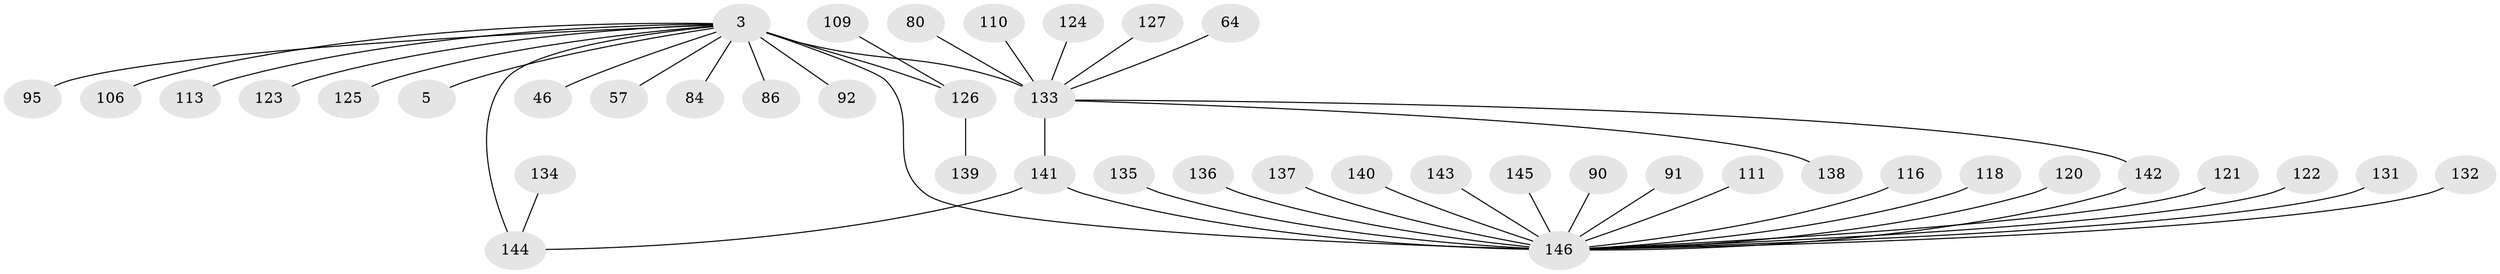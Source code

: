 // original degree distribution, {7: 0.02054794520547945, 23: 0.00684931506849315, 10: 0.0136986301369863, 1: 0.547945205479452, 3: 0.0821917808219178, 5: 0.02054794520547945, 4: 0.04794520547945205, 9: 0.00684931506849315, 6: 0.02054794520547945, 2: 0.2328767123287671}
// Generated by graph-tools (version 1.1) at 2025/50/03/04/25 21:50:34]
// undirected, 43 vertices, 45 edges
graph export_dot {
graph [start="1"]
  node [color=gray90,style=filled];
  3;
  5;
  46;
  57 [super="+26"];
  64;
  80 [super="+19+68"];
  84;
  86;
  90;
  91;
  92;
  95;
  106;
  109 [super="+75"];
  110;
  111 [super="+100"];
  113;
  116;
  118;
  120;
  121;
  122 [super="+112+119"];
  123;
  124 [super="+34"];
  125 [super="+72"];
  126 [super="+40+54+104"];
  127 [super="+63"];
  131 [super="+73"];
  132 [super="+65"];
  133 [super="+14+8"];
  134;
  135 [super="+69+87+101"];
  136;
  137 [super="+130"];
  138;
  139;
  140 [super="+129"];
  141 [super="+117"];
  142 [super="+107"];
  143 [super="+85"];
  144 [super="+97+99"];
  145 [super="+36"];
  146 [super="+114+128+49+51"];
  3 -- 5;
  3 -- 46;
  3 -- 84;
  3 -- 86;
  3 -- 92;
  3 -- 95;
  3 -- 106;
  3 -- 113;
  3 -- 123;
  3 -- 133 [weight=3];
  3 -- 126 [weight=2];
  3 -- 57;
  3 -- 125;
  3 -- 146 [weight=4];
  3 -- 144 [weight=2];
  64 -- 133;
  80 -- 133;
  90 -- 146;
  91 -- 146;
  109 -- 126;
  110 -- 133;
  111 -- 146;
  116 -- 146;
  118 -- 146;
  120 -- 146;
  121 -- 146;
  122 -- 146;
  124 -- 133;
  126 -- 139;
  127 -- 133;
  131 -- 146;
  132 -- 146 [weight=2];
  133 -- 138;
  133 -- 142;
  133 -- 141 [weight=2];
  134 -- 144;
  135 -- 146 [weight=2];
  136 -- 146;
  137 -- 146;
  140 -- 146;
  141 -- 144;
  141 -- 146;
  142 -- 146;
  143 -- 146;
  145 -- 146;
}
